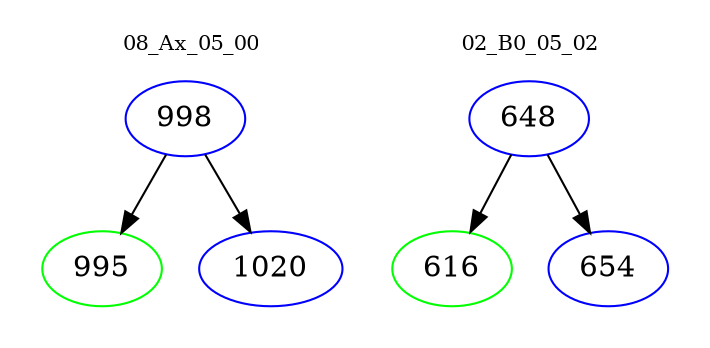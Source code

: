 digraph{
subgraph cluster_0 {
color = white
label = "08_Ax_05_00";
fontsize=10;
T0_998 [label="998", color="blue"]
T0_998 -> T0_995 [color="black"]
T0_995 [label="995", color="green"]
T0_998 -> T0_1020 [color="black"]
T0_1020 [label="1020", color="blue"]
}
subgraph cluster_1 {
color = white
label = "02_B0_05_02";
fontsize=10;
T1_648 [label="648", color="blue"]
T1_648 -> T1_616 [color="black"]
T1_616 [label="616", color="green"]
T1_648 -> T1_654 [color="black"]
T1_654 [label="654", color="blue"]
}
}
